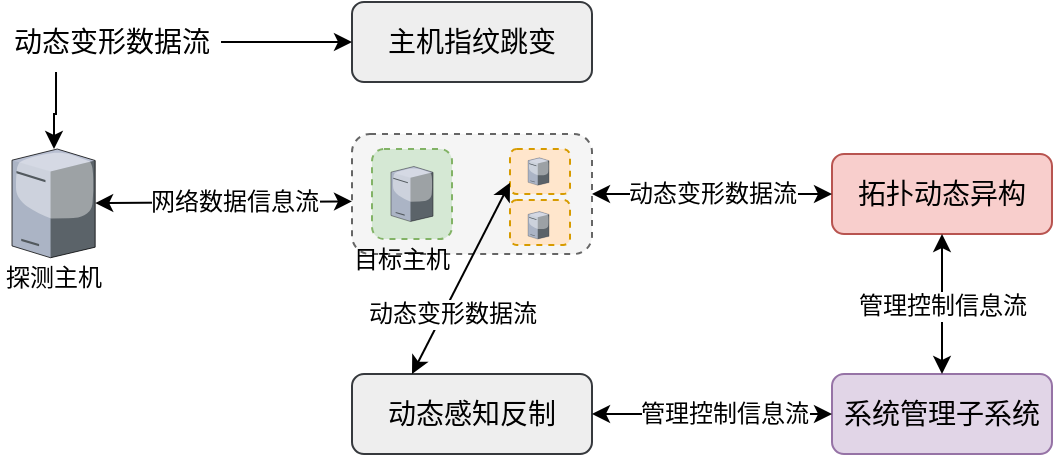 <mxfile version="20.8.23" type="github">
  <diagram name="第 1 页" id="t_XzjsrGjOTr3vuiqm34">
    <mxGraphModel dx="1185" dy="610" grid="1" gridSize="10" guides="1" tooltips="1" connect="1" arrows="1" fold="1" page="1" pageScale="1" pageWidth="827" pageHeight="1169" math="0" shadow="0">
      <root>
        <mxCell id="0" />
        <mxCell id="1" parent="0" />
        <mxCell id="sKilx8R5C69KUGso1vn--2" value="主机指纹跳变" style="rounded=1;whiteSpace=wrap;html=1;fontSize=14;fillColor=#eeeeee;strokeColor=#36393d;" vertex="1" parent="1">
          <mxGeometry x="320" y="194" width="120" height="40" as="geometry" />
        </mxCell>
        <mxCell id="sKilx8R5C69KUGso1vn--3" value="拓扑动态异构" style="rounded=1;whiteSpace=wrap;html=1;fontSize=14;fillColor=#f8cecc;strokeColor=#b85450;" vertex="1" parent="1">
          <mxGeometry x="560" y="270" width="110" height="40" as="geometry" />
        </mxCell>
        <mxCell id="sKilx8R5C69KUGso1vn--4" value="系统管理子系统" style="rounded=1;whiteSpace=wrap;html=1;fontSize=14;fillColor=#e1d5e7;strokeColor=#9673a6;" vertex="1" parent="1">
          <mxGeometry x="560" y="380" width="110" height="40" as="geometry" />
        </mxCell>
        <mxCell id="sKilx8R5C69KUGso1vn--5" value="动态感知反制" style="rounded=1;whiteSpace=wrap;html=1;fontSize=14;fillColor=#eeeeee;strokeColor=#36393d;" vertex="1" parent="1">
          <mxGeometry x="320" y="380" width="120" height="40" as="geometry" />
        </mxCell>
        <mxCell id="sKilx8R5C69KUGso1vn--6" value="" style="verticalLabelPosition=bottom;sketch=0;aspect=fixed;html=1;verticalAlign=top;strokeColor=#b85450;align=center;outlineConnect=0;shape=mxgraph.citrix.license_server;fontSize=14;fillColor=#f8cecc;" vertex="1" parent="1">
          <mxGeometry x="150" y="267.5" width="41.58" height="54.37" as="geometry" />
        </mxCell>
        <mxCell id="sKilx8R5C69KUGso1vn--7" value="探测主机" style="text;html=1;strokeColor=none;fillColor=none;align=center;verticalAlign=middle;whiteSpace=wrap;rounded=0;fontSize=12;" vertex="1" parent="1">
          <mxGeometry x="145.79" y="321.87" width="50" height="20" as="geometry" />
        </mxCell>
        <mxCell id="sKilx8R5C69KUGso1vn--10" style="edgeStyle=orthogonalEdgeStyle;rounded=0;orthogonalLoop=1;jettySize=auto;html=1;exitX=0.25;exitY=1;exitDx=0;exitDy=0;fontSize=14;" edge="1" parent="1" source="sKilx8R5C69KUGso1vn--50" target="sKilx8R5C69KUGso1vn--6">
          <mxGeometry relative="1" as="geometry">
            <mxPoint x="172.01" y="205" as="sourcePoint" />
            <Array as="points">
              <mxPoint x="172" y="250" />
              <mxPoint x="171" y="250" />
            </Array>
          </mxGeometry>
        </mxCell>
        <mxCell id="sKilx8R5C69KUGso1vn--12" value="" style="rounded=1;whiteSpace=wrap;html=1;fontSize=12;dashed=1;fillColor=#f5f5f5;fontColor=#333333;strokeColor=#666666;" vertex="1" parent="1">
          <mxGeometry x="320" y="260" width="120" height="60" as="geometry" />
        </mxCell>
        <mxCell id="sKilx8R5C69KUGso1vn--15" value="" style="rounded=1;whiteSpace=wrap;html=1;fontSize=12;dashed=1;fillColor=#d5e8d4;strokeColor=#82b366;" vertex="1" parent="1">
          <mxGeometry x="330" y="267.5" width="40" height="45" as="geometry" />
        </mxCell>
        <mxCell id="sKilx8R5C69KUGso1vn--16" value="" style="verticalLabelPosition=bottom;sketch=0;aspect=fixed;html=1;verticalAlign=top;strokeColor=none;align=center;outlineConnect=0;shape=mxgraph.citrix.license_server;fontSize=14;" vertex="1" parent="1">
          <mxGeometry x="339.49" y="276.25" width="21.03" height="27.5" as="geometry" />
        </mxCell>
        <mxCell id="sKilx8R5C69KUGso1vn--17" value="" style="rounded=1;whiteSpace=wrap;html=1;fontSize=12;fontStyle=1;dashed=1;fillColor=#ffe6cc;strokeColor=#d79b00;" vertex="1" parent="1">
          <mxGeometry x="399" y="267.5" width="30" height="22.5" as="geometry" />
        </mxCell>
        <mxCell id="sKilx8R5C69KUGso1vn--18" value="" style="verticalLabelPosition=bottom;sketch=0;aspect=fixed;html=1;verticalAlign=top;strokeColor=none;align=center;outlineConnect=0;shape=mxgraph.citrix.license_server;fontSize=14;" vertex="1" parent="1">
          <mxGeometry x="408" y="271.88" width="10.52" height="13.75" as="geometry" />
        </mxCell>
        <mxCell id="sKilx8R5C69KUGso1vn--19" value="" style="rounded=1;whiteSpace=wrap;html=1;fontSize=12;fontStyle=1;dashed=1;fillColor=#ffe6cc;strokeColor=#d79b00;" vertex="1" parent="1">
          <mxGeometry x="399" y="292.96" width="30" height="22.5" as="geometry" />
        </mxCell>
        <mxCell id="sKilx8R5C69KUGso1vn--26" value="" style="endArrow=classic;startArrow=classic;html=1;rounded=0;fontSize=12;entryX=0;entryY=0.75;entryDx=0;entryDy=0;exitX=0.25;exitY=0;exitDx=0;exitDy=0;" edge="1" parent="1" source="sKilx8R5C69KUGso1vn--5" target="sKilx8R5C69KUGso1vn--17">
          <mxGeometry width="50" height="50" relative="1" as="geometry">
            <mxPoint x="340" y="330" as="sourcePoint" />
            <mxPoint x="390" y="280" as="targetPoint" />
          </mxGeometry>
        </mxCell>
        <mxCell id="sKilx8R5C69KUGso1vn--27" value="动态变形数据流" style="edgeLabel;html=1;align=center;verticalAlign=middle;resizable=0;points=[];fontSize=12;" vertex="1" connectable="0" parent="sKilx8R5C69KUGso1vn--26">
          <mxGeometry x="-0.15" y="1" relative="1" as="geometry">
            <mxPoint y="11" as="offset" />
          </mxGeometry>
        </mxCell>
        <mxCell id="sKilx8R5C69KUGso1vn--28" value="" style="endArrow=classic;startArrow=classic;html=1;rounded=0;fontSize=12;entryX=0;entryY=0.5;entryDx=0;entryDy=0;exitX=1;exitY=0.5;exitDx=0;exitDy=0;" edge="1" parent="1" source="sKilx8R5C69KUGso1vn--5" target="sKilx8R5C69KUGso1vn--4">
          <mxGeometry width="50" height="50" relative="1" as="geometry">
            <mxPoint x="440" y="450" as="sourcePoint" />
            <mxPoint x="490" y="400" as="targetPoint" />
          </mxGeometry>
        </mxCell>
        <mxCell id="sKilx8R5C69KUGso1vn--29" value="管理控制信息流" style="edgeLabel;html=1;align=center;verticalAlign=middle;resizable=0;points=[];fontSize=12;" vertex="1" connectable="0" parent="sKilx8R5C69KUGso1vn--28">
          <mxGeometry x="-0.136" relative="1" as="geometry">
            <mxPoint x="14" as="offset" />
          </mxGeometry>
        </mxCell>
        <mxCell id="sKilx8R5C69KUGso1vn--30" value="" style="endArrow=classic;startArrow=classic;html=1;rounded=0;fontSize=12;exitX=0.5;exitY=0;exitDx=0;exitDy=0;entryX=0.5;entryY=1;entryDx=0;entryDy=0;" edge="1" parent="1" source="sKilx8R5C69KUGso1vn--4" target="sKilx8R5C69KUGso1vn--3">
          <mxGeometry width="50" height="50" relative="1" as="geometry">
            <mxPoint x="620" y="370" as="sourcePoint" />
            <mxPoint x="670" y="320" as="targetPoint" />
          </mxGeometry>
        </mxCell>
        <mxCell id="sKilx8R5C69KUGso1vn--31" value="管理控制信息流" style="edgeLabel;html=1;align=center;verticalAlign=middle;resizable=0;points=[];fontSize=12;" vertex="1" connectable="0" parent="sKilx8R5C69KUGso1vn--30">
          <mxGeometry x="-0.393" relative="1" as="geometry">
            <mxPoint y="-13" as="offset" />
          </mxGeometry>
        </mxCell>
        <mxCell id="sKilx8R5C69KUGso1vn--32" value="" style="endArrow=classic;startArrow=classic;html=1;rounded=0;fontSize=12;entryX=0;entryY=0.5;entryDx=0;entryDy=0;" edge="1" parent="1" target="sKilx8R5C69KUGso1vn--3">
          <mxGeometry width="50" height="50" relative="1" as="geometry">
            <mxPoint x="440" y="290" as="sourcePoint" />
            <mxPoint x="570" y="289.43" as="targetPoint" />
          </mxGeometry>
        </mxCell>
        <mxCell id="sKilx8R5C69KUGso1vn--33" value="动态变形数据流" style="edgeLabel;html=1;align=center;verticalAlign=middle;resizable=0;points=[];fontSize=12;" vertex="1" connectable="0" parent="sKilx8R5C69KUGso1vn--32">
          <mxGeometry x="-0.136" relative="1" as="geometry">
            <mxPoint x="8" as="offset" />
          </mxGeometry>
        </mxCell>
        <mxCell id="sKilx8R5C69KUGso1vn--34" value="" style="endArrow=classic;startArrow=classic;html=1;rounded=0;fontSize=12;entryX=0;entryY=0.5;entryDx=0;entryDy=0;" edge="1" parent="1" source="sKilx8R5C69KUGso1vn--6">
          <mxGeometry width="50" height="50" relative="1" as="geometry">
            <mxPoint x="220" y="294" as="sourcePoint" />
            <mxPoint x="320" y="293.7" as="targetPoint" />
          </mxGeometry>
        </mxCell>
        <mxCell id="sKilx8R5C69KUGso1vn--35" value="网络数据信息流" style="edgeLabel;html=1;align=center;verticalAlign=middle;resizable=0;points=[];fontSize=12;" vertex="1" connectable="0" parent="sKilx8R5C69KUGso1vn--34">
          <mxGeometry x="-0.136" relative="1" as="geometry">
            <mxPoint x="14" as="offset" />
          </mxGeometry>
        </mxCell>
        <mxCell id="sKilx8R5C69KUGso1vn--37" value="目标主机" style="text;html=1;strokeColor=none;fillColor=none;align=center;verticalAlign=middle;whiteSpace=wrap;rounded=0;fontSize=12;" vertex="1" parent="1">
          <mxGeometry x="320" y="312.5" width="50" height="20" as="geometry" />
        </mxCell>
        <mxCell id="sKilx8R5C69KUGso1vn--47" value="" style="verticalLabelPosition=bottom;sketch=0;aspect=fixed;html=1;verticalAlign=top;strokeColor=none;align=center;outlineConnect=0;shape=mxgraph.citrix.license_server;fontSize=14;" vertex="1" parent="1">
          <mxGeometry x="408" y="298.75" width="10.52" height="13.75" as="geometry" />
        </mxCell>
        <mxCell id="sKilx8R5C69KUGso1vn--50" value="动态变形数据流" style="text;html=1;strokeColor=none;fillColor=none;align=center;verticalAlign=middle;whiteSpace=wrap;rounded=0;fontSize=14;" vertex="1" parent="1">
          <mxGeometry x="144.51" y="199" width="110" height="30" as="geometry" />
        </mxCell>
        <mxCell id="sKilx8R5C69KUGso1vn--51" style="edgeStyle=orthogonalEdgeStyle;rounded=0;orthogonalLoop=1;jettySize=auto;html=1;exitX=1;exitY=0.5;exitDx=0;exitDy=0;fontSize=14;" edge="1" source="sKilx8R5C69KUGso1vn--50" parent="1">
          <mxGeometry relative="1" as="geometry">
            <mxPoint x="320" y="214" as="targetPoint" />
          </mxGeometry>
        </mxCell>
      </root>
    </mxGraphModel>
  </diagram>
</mxfile>
